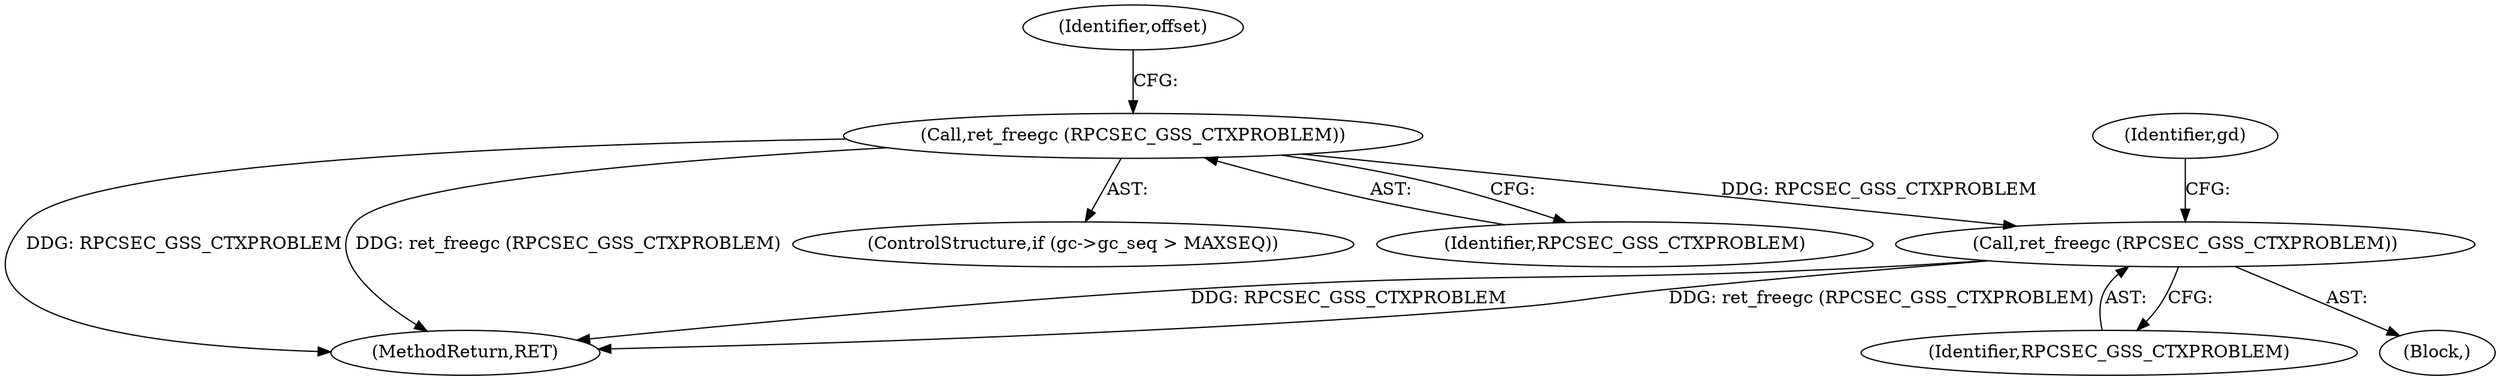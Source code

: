 digraph "0_krb5_5bb8a6b9c9eb8dd22bc9526751610aaa255ead9c@API" {
"1000328" [label="(Call,ret_freegc (RPCSEC_GSS_CTXPROBLEM))"];
"1000385" [label="(Call,ret_freegc (RPCSEC_GSS_CTXPROBLEM))"];
"1000328" [label="(Call,ret_freegc (RPCSEC_GSS_CTXPROBLEM))"];
"1000322" [label="(ControlStructure,if (gc->gc_seq > MAXSEQ))"];
"1000380" [label="(Block,)"];
"1000389" [label="(Identifier,gd)"];
"1000616" [label="(MethodReturn,RET)"];
"1000333" [label="(Identifier,offset)"];
"1000385" [label="(Call,ret_freegc (RPCSEC_GSS_CTXPROBLEM))"];
"1000329" [label="(Identifier,RPCSEC_GSS_CTXPROBLEM)"];
"1000386" [label="(Identifier,RPCSEC_GSS_CTXPROBLEM)"];
"1000328" -> "1000322"  [label="AST: "];
"1000328" -> "1000329"  [label="CFG: "];
"1000329" -> "1000328"  [label="AST: "];
"1000333" -> "1000328"  [label="CFG: "];
"1000328" -> "1000616"  [label="DDG: ret_freegc (RPCSEC_GSS_CTXPROBLEM)"];
"1000328" -> "1000616"  [label="DDG: RPCSEC_GSS_CTXPROBLEM"];
"1000328" -> "1000385"  [label="DDG: RPCSEC_GSS_CTXPROBLEM"];
"1000385" -> "1000380"  [label="AST: "];
"1000385" -> "1000386"  [label="CFG: "];
"1000386" -> "1000385"  [label="AST: "];
"1000389" -> "1000385"  [label="CFG: "];
"1000385" -> "1000616"  [label="DDG: RPCSEC_GSS_CTXPROBLEM"];
"1000385" -> "1000616"  [label="DDG: ret_freegc (RPCSEC_GSS_CTXPROBLEM)"];
}
